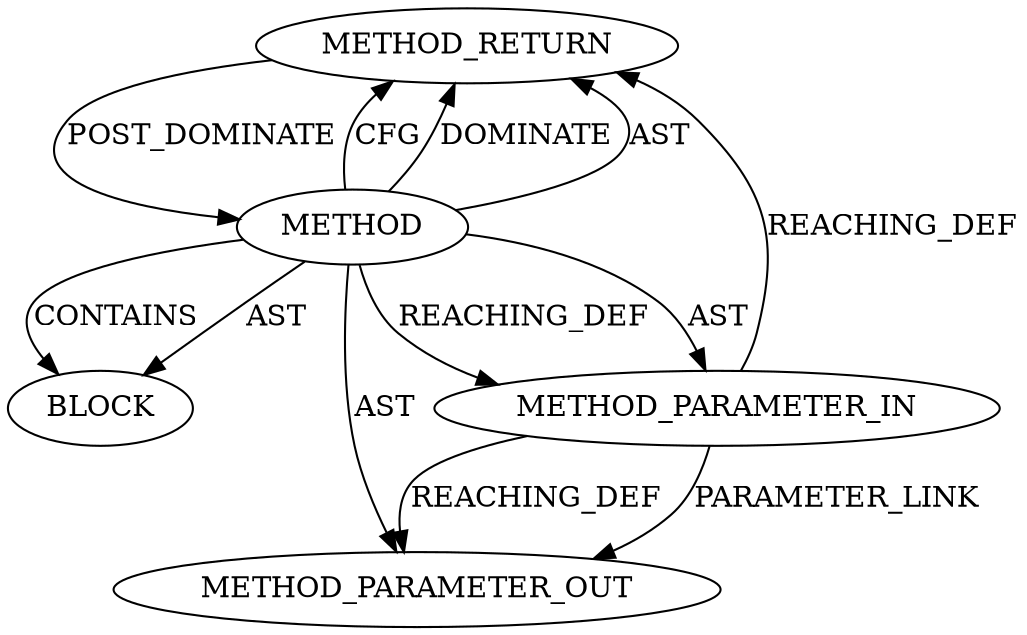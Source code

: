 digraph {
  26689 [label=METHOD_RETURN ORDER=2 CODE="RET" TYPE_FULL_NAME="ANY" EVALUATION_STRATEGY="BY_VALUE"]
  26687 [label=METHOD_PARAMETER_IN ORDER=1 CODE="p1" IS_VARIADIC=false TYPE_FULL_NAME="ANY" EVALUATION_STRATEGY="BY_VALUE" INDEX=1 NAME="p1"]
  26686 [label=METHOD AST_PARENT_TYPE="NAMESPACE_BLOCK" AST_PARENT_FULL_NAME="<global>" ORDER=0 CODE="<empty>" FULL_NAME="tls1_ec_curve_id2nid" IS_EXTERNAL=true FILENAME="<empty>" SIGNATURE="" NAME="tls1_ec_curve_id2nid"]
  26688 [label=BLOCK ORDER=1 ARGUMENT_INDEX=1 CODE="<empty>" TYPE_FULL_NAME="ANY"]
  27676 [label=METHOD_PARAMETER_OUT ORDER=1 CODE="p1" IS_VARIADIC=false TYPE_FULL_NAME="ANY" EVALUATION_STRATEGY="BY_VALUE" INDEX=1 NAME="p1"]
  26687 -> 26689 [label=REACHING_DEF VARIABLE="p1"]
  26687 -> 27676 [label=PARAMETER_LINK ]
  26686 -> 26689 [label=CFG ]
  26689 -> 26686 [label=POST_DOMINATE ]
  26686 -> 26687 [label=AST ]
  26686 -> 26687 [label=REACHING_DEF VARIABLE=""]
  26687 -> 27676 [label=REACHING_DEF VARIABLE="p1"]
  26686 -> 26689 [label=DOMINATE ]
  26686 -> 26688 [label=CONTAINS ]
  26686 -> 26688 [label=AST ]
  26686 -> 26689 [label=AST ]
  26686 -> 27676 [label=AST ]
}

